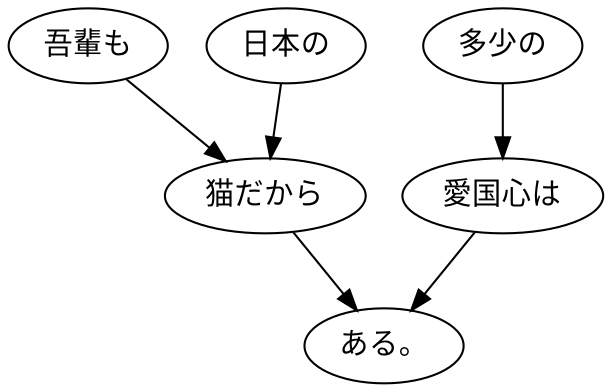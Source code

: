 digraph graph6667 {
	node0 [label="吾輩も"];
	node1 [label="日本の"];
	node2 [label="猫だから"];
	node3 [label="多少の"];
	node4 [label="愛国心は"];
	node5 [label="ある。"];
	node0 -> node2;
	node1 -> node2;
	node2 -> node5;
	node3 -> node4;
	node4 -> node5;
}
